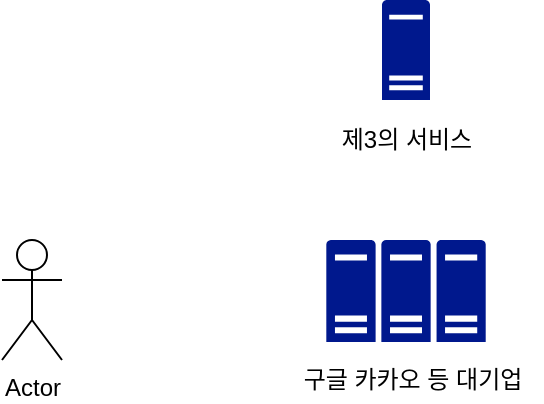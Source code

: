 <mxfile version="15.4.1" type="github">
  <diagram id="QW173fb829EoG9zrP1Zs" name="Page-1">
    <mxGraphModel dx="920" dy="551" grid="1" gridSize="10" guides="1" tooltips="1" connect="1" arrows="1" fold="1" page="1" pageScale="1" pageWidth="827" pageHeight="1169" math="0" shadow="0">
      <root>
        <mxCell id="0" />
        <mxCell id="1" parent="0" />
        <mxCell id="m6SPPL8QDf-0PsfRVzZ8-1" value="Actor" style="shape=umlActor;verticalLabelPosition=bottom;verticalAlign=top;html=1;outlineConnect=0;" vertex="1" parent="1">
          <mxGeometry x="130" y="280" width="30" height="60" as="geometry" />
        </mxCell>
        <mxCell id="m6SPPL8QDf-0PsfRVzZ8-3" value="" style="sketch=0;aspect=fixed;pointerEvents=1;shadow=0;dashed=0;html=1;strokeColor=none;labelPosition=center;verticalLabelPosition=bottom;verticalAlign=top;align=center;fillColor=#00188D;shape=mxgraph.mscae.enterprise.server_generic" vertex="1" parent="1">
          <mxGeometry x="320" y="160" width="24" height="50" as="geometry" />
        </mxCell>
        <mxCell id="m6SPPL8QDf-0PsfRVzZ8-4" value="" style="sketch=0;aspect=fixed;pointerEvents=1;shadow=0;dashed=0;html=1;strokeColor=none;labelPosition=center;verticalLabelPosition=bottom;verticalAlign=top;align=center;fillColor=#00188D;shape=mxgraph.mscae.enterprise.server_farm" vertex="1" parent="1">
          <mxGeometry x="292.16" y="280" width="79.69" height="51" as="geometry" />
        </mxCell>
        <mxCell id="m6SPPL8QDf-0PsfRVzZ8-7" value="제3의 서비스" style="text;html=1;align=center;verticalAlign=middle;resizable=0;points=[];autosize=1;strokeColor=none;fillColor=none;" vertex="1" parent="1">
          <mxGeometry x="287.01" y="220" width="90" height="20" as="geometry" />
        </mxCell>
        <mxCell id="m6SPPL8QDf-0PsfRVzZ8-8" value="구글 카카오 등 대기업" style="text;html=1;align=center;verticalAlign=middle;resizable=0;points=[];autosize=1;strokeColor=none;fillColor=none;" vertex="1" parent="1">
          <mxGeometry x="270" y="340" width="130" height="20" as="geometry" />
        </mxCell>
      </root>
    </mxGraphModel>
  </diagram>
</mxfile>
